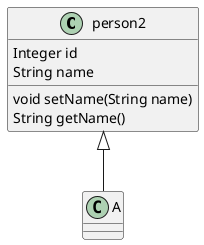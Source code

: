 @startuml
class person2{
Integer id
String name
void setName(String name)
String getName()

}

class A extends person2{

}
@enduml

@startuml
abstract class Operation{
String numberA
String NumberB
double getResult()
}
class OperationAdd
class OperationDiv
class OperationMul
class OperationSub
class OperationFactory{
 {static} Operation create()
 }
 class Main
 Main..>OperationFactory
OperationFactory ..> Operation
Operation<|--OperationAdd
Operation<|--OperationSub
Operation<|--OperationMul
Operation<|--OperationDiv
@enduml